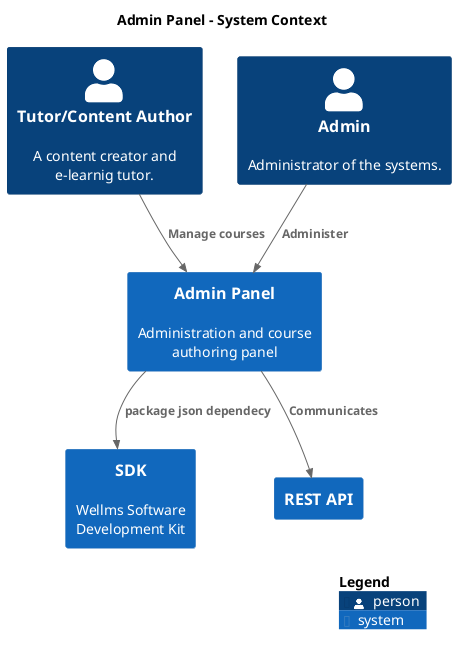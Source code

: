 @startuml
set separator none
title Admin Panel - System Context

top to bottom direction

!include <C4/C4>
!include <C4/C4_Context>

System(AdminPanel, "Admin Panel", "Administration and course authoring panel", $tags="")
System(SDK, "SDK", "Wellms Software Development Kit", $tags="")
Person(TutorContentAuthor, "Tutor/Content Author", "A content creator and e-learnig tutor.", $tags="")
Person(Admin, "Admin", "Administrator of the systems.", $tags="")
System(RESTAPI, "REST API", "", $tags="")

Rel_D(Admin, AdminPanel, "Administer", $tags="")
Rel_D(TutorContentAuthor, AdminPanel, "Manage courses", $tags="")
Rel_D(AdminPanel, RESTAPI, "Communicates", $tags="")
Rel_D(AdminPanel, SDK, "package json dependecy", $tags="")

SHOW_LEGEND(true)
@enduml
